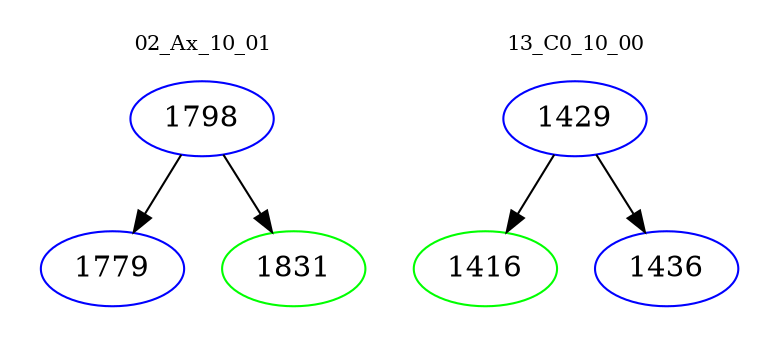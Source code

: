 digraph{
subgraph cluster_0 {
color = white
label = "02_Ax_10_01";
fontsize=10;
T0_1798 [label="1798", color="blue"]
T0_1798 -> T0_1779 [color="black"]
T0_1779 [label="1779", color="blue"]
T0_1798 -> T0_1831 [color="black"]
T0_1831 [label="1831", color="green"]
}
subgraph cluster_1 {
color = white
label = "13_C0_10_00";
fontsize=10;
T1_1429 [label="1429", color="blue"]
T1_1429 -> T1_1416 [color="black"]
T1_1416 [label="1416", color="green"]
T1_1429 -> T1_1436 [color="black"]
T1_1436 [label="1436", color="blue"]
}
}
